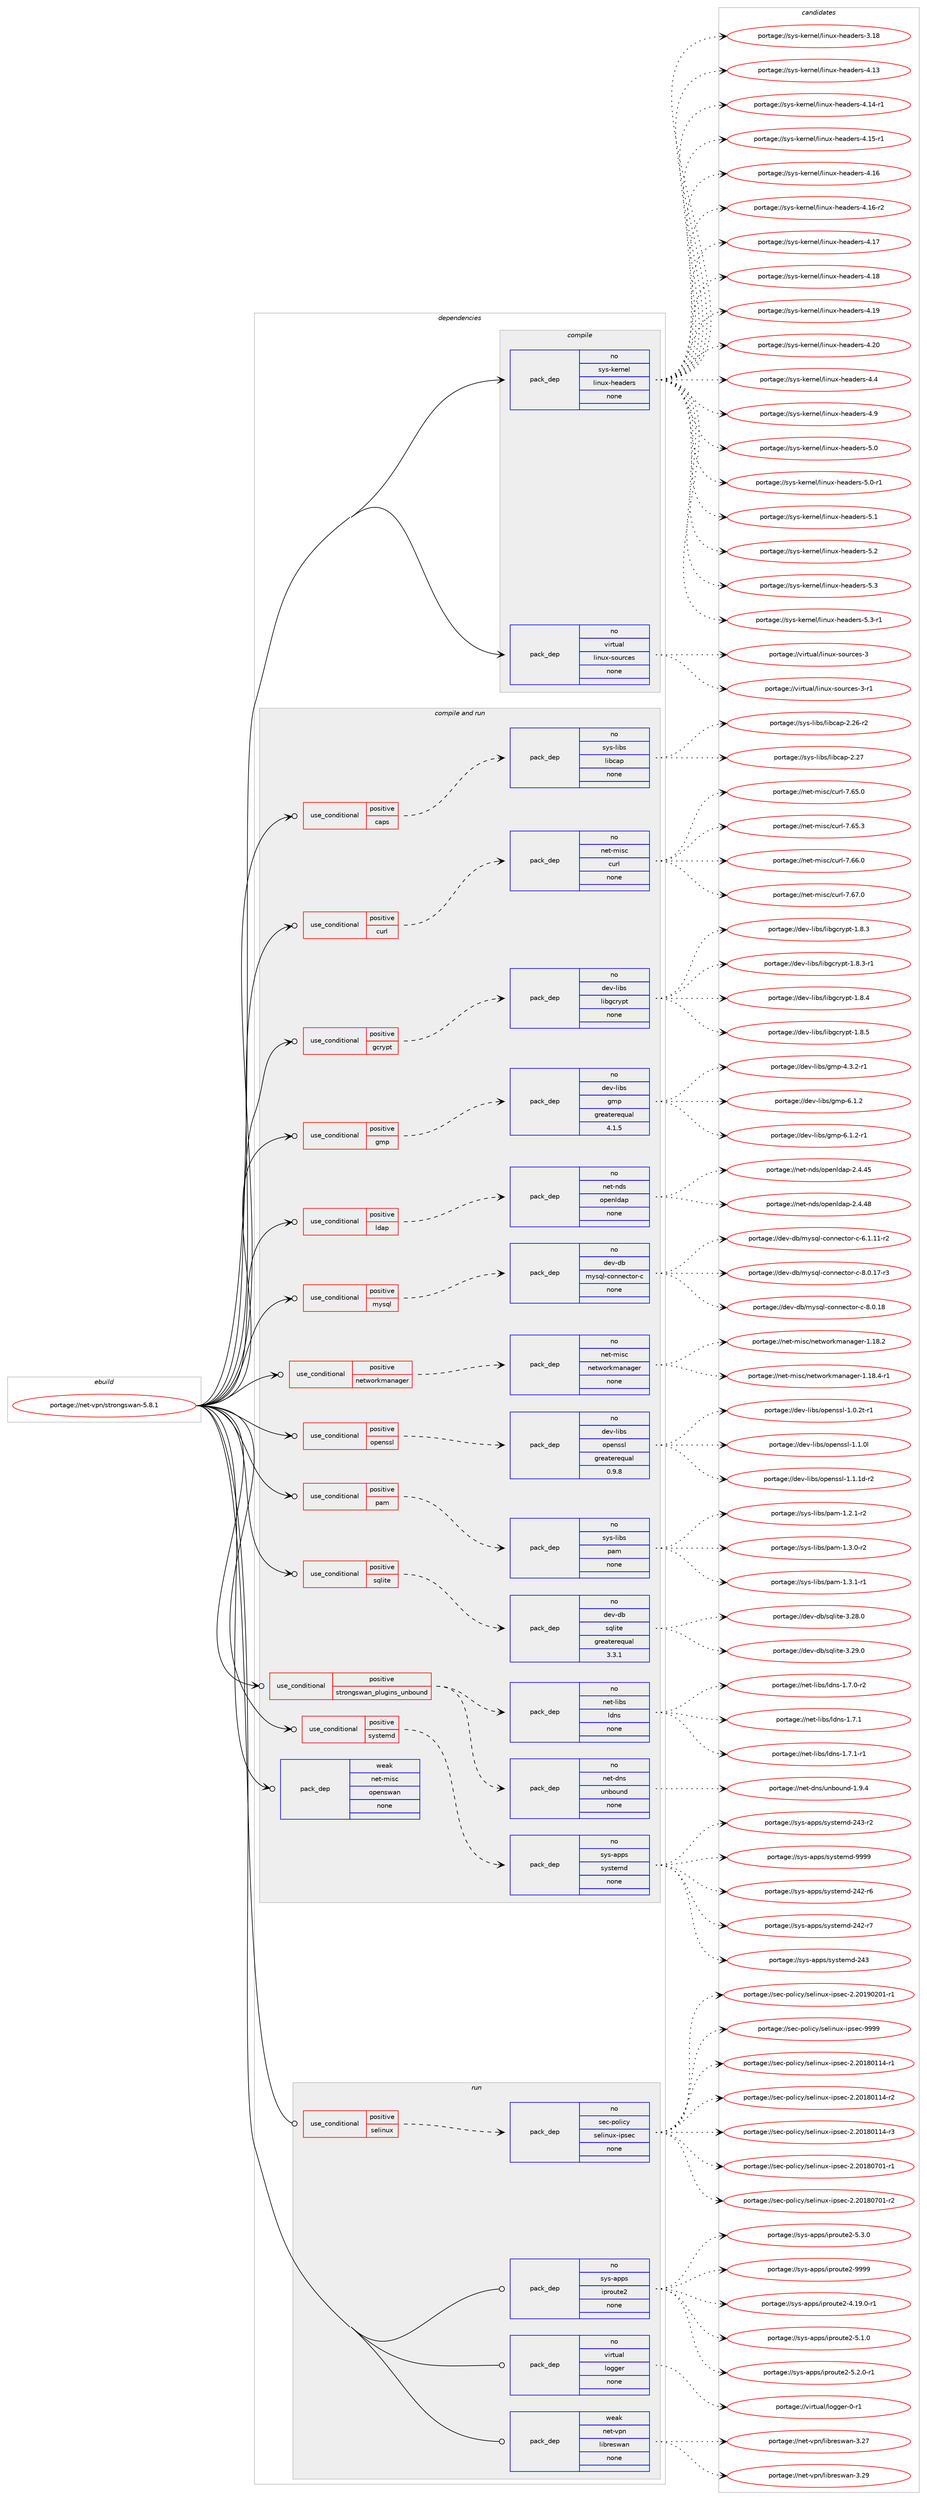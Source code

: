digraph prolog {

# *************
# Graph options
# *************

newrank=true;
concentrate=true;
compound=true;
graph [rankdir=LR,fontname=Helvetica,fontsize=10,ranksep=1.5];#, ranksep=2.5, nodesep=0.2];
edge  [arrowhead=vee];
node  [fontname=Helvetica,fontsize=10];

# **********
# The ebuild
# **********

subgraph cluster_leftcol {
color=gray;
rank=same;
label=<<i>ebuild</i>>;
id [label="portage://net-vpn/strongswan-5.8.1", color=red, width=4, href="../net-vpn/strongswan-5.8.1.svg"];
}

# ****************
# The dependencies
# ****************

subgraph cluster_midcol {
color=gray;
label=<<i>dependencies</i>>;
subgraph cluster_compile {
fillcolor="#eeeeee";
style=filled;
label=<<i>compile</i>>;
subgraph pack275870 {
dependency376399 [label=<<TABLE BORDER="0" CELLBORDER="1" CELLSPACING="0" CELLPADDING="4" WIDTH="220"><TR><TD ROWSPAN="6" CELLPADDING="30">pack_dep</TD></TR><TR><TD WIDTH="110">no</TD></TR><TR><TD>sys-kernel</TD></TR><TR><TD>linux-headers</TD></TR><TR><TD>none</TD></TR><TR><TD></TD></TR></TABLE>>, shape=none, color=blue];
}
id:e -> dependency376399:w [weight=20,style="solid",arrowhead="vee"];
subgraph pack275871 {
dependency376400 [label=<<TABLE BORDER="0" CELLBORDER="1" CELLSPACING="0" CELLPADDING="4" WIDTH="220"><TR><TD ROWSPAN="6" CELLPADDING="30">pack_dep</TD></TR><TR><TD WIDTH="110">no</TD></TR><TR><TD>virtual</TD></TR><TR><TD>linux-sources</TD></TR><TR><TD>none</TD></TR><TR><TD></TD></TR></TABLE>>, shape=none, color=blue];
}
id:e -> dependency376400:w [weight=20,style="solid",arrowhead="vee"];
}
subgraph cluster_compileandrun {
fillcolor="#eeeeee";
style=filled;
label=<<i>compile and run</i>>;
subgraph cond94150 {
dependency376401 [label=<<TABLE BORDER="0" CELLBORDER="1" CELLSPACING="0" CELLPADDING="4"><TR><TD ROWSPAN="3" CELLPADDING="10">use_conditional</TD></TR><TR><TD>positive</TD></TR><TR><TD>caps</TD></TR></TABLE>>, shape=none, color=red];
subgraph pack275872 {
dependency376402 [label=<<TABLE BORDER="0" CELLBORDER="1" CELLSPACING="0" CELLPADDING="4" WIDTH="220"><TR><TD ROWSPAN="6" CELLPADDING="30">pack_dep</TD></TR><TR><TD WIDTH="110">no</TD></TR><TR><TD>sys-libs</TD></TR><TR><TD>libcap</TD></TR><TR><TD>none</TD></TR><TR><TD></TD></TR></TABLE>>, shape=none, color=blue];
}
dependency376401:e -> dependency376402:w [weight=20,style="dashed",arrowhead="vee"];
}
id:e -> dependency376401:w [weight=20,style="solid",arrowhead="odotvee"];
subgraph cond94151 {
dependency376403 [label=<<TABLE BORDER="0" CELLBORDER="1" CELLSPACING="0" CELLPADDING="4"><TR><TD ROWSPAN="3" CELLPADDING="10">use_conditional</TD></TR><TR><TD>positive</TD></TR><TR><TD>curl</TD></TR></TABLE>>, shape=none, color=red];
subgraph pack275873 {
dependency376404 [label=<<TABLE BORDER="0" CELLBORDER="1" CELLSPACING="0" CELLPADDING="4" WIDTH="220"><TR><TD ROWSPAN="6" CELLPADDING="30">pack_dep</TD></TR><TR><TD WIDTH="110">no</TD></TR><TR><TD>net-misc</TD></TR><TR><TD>curl</TD></TR><TR><TD>none</TD></TR><TR><TD></TD></TR></TABLE>>, shape=none, color=blue];
}
dependency376403:e -> dependency376404:w [weight=20,style="dashed",arrowhead="vee"];
}
id:e -> dependency376403:w [weight=20,style="solid",arrowhead="odotvee"];
subgraph cond94152 {
dependency376405 [label=<<TABLE BORDER="0" CELLBORDER="1" CELLSPACING="0" CELLPADDING="4"><TR><TD ROWSPAN="3" CELLPADDING="10">use_conditional</TD></TR><TR><TD>positive</TD></TR><TR><TD>gcrypt</TD></TR></TABLE>>, shape=none, color=red];
subgraph pack275874 {
dependency376406 [label=<<TABLE BORDER="0" CELLBORDER="1" CELLSPACING="0" CELLPADDING="4" WIDTH="220"><TR><TD ROWSPAN="6" CELLPADDING="30">pack_dep</TD></TR><TR><TD WIDTH="110">no</TD></TR><TR><TD>dev-libs</TD></TR><TR><TD>libgcrypt</TD></TR><TR><TD>none</TD></TR><TR><TD></TD></TR></TABLE>>, shape=none, color=blue];
}
dependency376405:e -> dependency376406:w [weight=20,style="dashed",arrowhead="vee"];
}
id:e -> dependency376405:w [weight=20,style="solid",arrowhead="odotvee"];
subgraph cond94153 {
dependency376407 [label=<<TABLE BORDER="0" CELLBORDER="1" CELLSPACING="0" CELLPADDING="4"><TR><TD ROWSPAN="3" CELLPADDING="10">use_conditional</TD></TR><TR><TD>positive</TD></TR><TR><TD>gmp</TD></TR></TABLE>>, shape=none, color=red];
subgraph pack275875 {
dependency376408 [label=<<TABLE BORDER="0" CELLBORDER="1" CELLSPACING="0" CELLPADDING="4" WIDTH="220"><TR><TD ROWSPAN="6" CELLPADDING="30">pack_dep</TD></TR><TR><TD WIDTH="110">no</TD></TR><TR><TD>dev-libs</TD></TR><TR><TD>gmp</TD></TR><TR><TD>greaterequal</TD></TR><TR><TD>4.1.5</TD></TR></TABLE>>, shape=none, color=blue];
}
dependency376407:e -> dependency376408:w [weight=20,style="dashed",arrowhead="vee"];
}
id:e -> dependency376407:w [weight=20,style="solid",arrowhead="odotvee"];
subgraph cond94154 {
dependency376409 [label=<<TABLE BORDER="0" CELLBORDER="1" CELLSPACING="0" CELLPADDING="4"><TR><TD ROWSPAN="3" CELLPADDING="10">use_conditional</TD></TR><TR><TD>positive</TD></TR><TR><TD>ldap</TD></TR></TABLE>>, shape=none, color=red];
subgraph pack275876 {
dependency376410 [label=<<TABLE BORDER="0" CELLBORDER="1" CELLSPACING="0" CELLPADDING="4" WIDTH="220"><TR><TD ROWSPAN="6" CELLPADDING="30">pack_dep</TD></TR><TR><TD WIDTH="110">no</TD></TR><TR><TD>net-nds</TD></TR><TR><TD>openldap</TD></TR><TR><TD>none</TD></TR><TR><TD></TD></TR></TABLE>>, shape=none, color=blue];
}
dependency376409:e -> dependency376410:w [weight=20,style="dashed",arrowhead="vee"];
}
id:e -> dependency376409:w [weight=20,style="solid",arrowhead="odotvee"];
subgraph cond94155 {
dependency376411 [label=<<TABLE BORDER="0" CELLBORDER="1" CELLSPACING="0" CELLPADDING="4"><TR><TD ROWSPAN="3" CELLPADDING="10">use_conditional</TD></TR><TR><TD>positive</TD></TR><TR><TD>mysql</TD></TR></TABLE>>, shape=none, color=red];
subgraph pack275877 {
dependency376412 [label=<<TABLE BORDER="0" CELLBORDER="1" CELLSPACING="0" CELLPADDING="4" WIDTH="220"><TR><TD ROWSPAN="6" CELLPADDING="30">pack_dep</TD></TR><TR><TD WIDTH="110">no</TD></TR><TR><TD>dev-db</TD></TR><TR><TD>mysql-connector-c</TD></TR><TR><TD>none</TD></TR><TR><TD></TD></TR></TABLE>>, shape=none, color=blue];
}
dependency376411:e -> dependency376412:w [weight=20,style="dashed",arrowhead="vee"];
}
id:e -> dependency376411:w [weight=20,style="solid",arrowhead="odotvee"];
subgraph cond94156 {
dependency376413 [label=<<TABLE BORDER="0" CELLBORDER="1" CELLSPACING="0" CELLPADDING="4"><TR><TD ROWSPAN="3" CELLPADDING="10">use_conditional</TD></TR><TR><TD>positive</TD></TR><TR><TD>networkmanager</TD></TR></TABLE>>, shape=none, color=red];
subgraph pack275878 {
dependency376414 [label=<<TABLE BORDER="0" CELLBORDER="1" CELLSPACING="0" CELLPADDING="4" WIDTH="220"><TR><TD ROWSPAN="6" CELLPADDING="30">pack_dep</TD></TR><TR><TD WIDTH="110">no</TD></TR><TR><TD>net-misc</TD></TR><TR><TD>networkmanager</TD></TR><TR><TD>none</TD></TR><TR><TD></TD></TR></TABLE>>, shape=none, color=blue];
}
dependency376413:e -> dependency376414:w [weight=20,style="dashed",arrowhead="vee"];
}
id:e -> dependency376413:w [weight=20,style="solid",arrowhead="odotvee"];
subgraph cond94157 {
dependency376415 [label=<<TABLE BORDER="0" CELLBORDER="1" CELLSPACING="0" CELLPADDING="4"><TR><TD ROWSPAN="3" CELLPADDING="10">use_conditional</TD></TR><TR><TD>positive</TD></TR><TR><TD>openssl</TD></TR></TABLE>>, shape=none, color=red];
subgraph pack275879 {
dependency376416 [label=<<TABLE BORDER="0" CELLBORDER="1" CELLSPACING="0" CELLPADDING="4" WIDTH="220"><TR><TD ROWSPAN="6" CELLPADDING="30">pack_dep</TD></TR><TR><TD WIDTH="110">no</TD></TR><TR><TD>dev-libs</TD></TR><TR><TD>openssl</TD></TR><TR><TD>greaterequal</TD></TR><TR><TD>0.9.8</TD></TR></TABLE>>, shape=none, color=blue];
}
dependency376415:e -> dependency376416:w [weight=20,style="dashed",arrowhead="vee"];
}
id:e -> dependency376415:w [weight=20,style="solid",arrowhead="odotvee"];
subgraph cond94158 {
dependency376417 [label=<<TABLE BORDER="0" CELLBORDER="1" CELLSPACING="0" CELLPADDING="4"><TR><TD ROWSPAN="3" CELLPADDING="10">use_conditional</TD></TR><TR><TD>positive</TD></TR><TR><TD>pam</TD></TR></TABLE>>, shape=none, color=red];
subgraph pack275880 {
dependency376418 [label=<<TABLE BORDER="0" CELLBORDER="1" CELLSPACING="0" CELLPADDING="4" WIDTH="220"><TR><TD ROWSPAN="6" CELLPADDING="30">pack_dep</TD></TR><TR><TD WIDTH="110">no</TD></TR><TR><TD>sys-libs</TD></TR><TR><TD>pam</TD></TR><TR><TD>none</TD></TR><TR><TD></TD></TR></TABLE>>, shape=none, color=blue];
}
dependency376417:e -> dependency376418:w [weight=20,style="dashed",arrowhead="vee"];
}
id:e -> dependency376417:w [weight=20,style="solid",arrowhead="odotvee"];
subgraph cond94159 {
dependency376419 [label=<<TABLE BORDER="0" CELLBORDER="1" CELLSPACING="0" CELLPADDING="4"><TR><TD ROWSPAN="3" CELLPADDING="10">use_conditional</TD></TR><TR><TD>positive</TD></TR><TR><TD>sqlite</TD></TR></TABLE>>, shape=none, color=red];
subgraph pack275881 {
dependency376420 [label=<<TABLE BORDER="0" CELLBORDER="1" CELLSPACING="0" CELLPADDING="4" WIDTH="220"><TR><TD ROWSPAN="6" CELLPADDING="30">pack_dep</TD></TR><TR><TD WIDTH="110">no</TD></TR><TR><TD>dev-db</TD></TR><TR><TD>sqlite</TD></TR><TR><TD>greaterequal</TD></TR><TR><TD>3.3.1</TD></TR></TABLE>>, shape=none, color=blue];
}
dependency376419:e -> dependency376420:w [weight=20,style="dashed",arrowhead="vee"];
}
id:e -> dependency376419:w [weight=20,style="solid",arrowhead="odotvee"];
subgraph cond94160 {
dependency376421 [label=<<TABLE BORDER="0" CELLBORDER="1" CELLSPACING="0" CELLPADDING="4"><TR><TD ROWSPAN="3" CELLPADDING="10">use_conditional</TD></TR><TR><TD>positive</TD></TR><TR><TD>strongswan_plugins_unbound</TD></TR></TABLE>>, shape=none, color=red];
subgraph pack275882 {
dependency376422 [label=<<TABLE BORDER="0" CELLBORDER="1" CELLSPACING="0" CELLPADDING="4" WIDTH="220"><TR><TD ROWSPAN="6" CELLPADDING="30">pack_dep</TD></TR><TR><TD WIDTH="110">no</TD></TR><TR><TD>net-dns</TD></TR><TR><TD>unbound</TD></TR><TR><TD>none</TD></TR><TR><TD></TD></TR></TABLE>>, shape=none, color=blue];
}
dependency376421:e -> dependency376422:w [weight=20,style="dashed",arrowhead="vee"];
subgraph pack275883 {
dependency376423 [label=<<TABLE BORDER="0" CELLBORDER="1" CELLSPACING="0" CELLPADDING="4" WIDTH="220"><TR><TD ROWSPAN="6" CELLPADDING="30">pack_dep</TD></TR><TR><TD WIDTH="110">no</TD></TR><TR><TD>net-libs</TD></TR><TR><TD>ldns</TD></TR><TR><TD>none</TD></TR><TR><TD></TD></TR></TABLE>>, shape=none, color=blue];
}
dependency376421:e -> dependency376423:w [weight=20,style="dashed",arrowhead="vee"];
}
id:e -> dependency376421:w [weight=20,style="solid",arrowhead="odotvee"];
subgraph cond94161 {
dependency376424 [label=<<TABLE BORDER="0" CELLBORDER="1" CELLSPACING="0" CELLPADDING="4"><TR><TD ROWSPAN="3" CELLPADDING="10">use_conditional</TD></TR><TR><TD>positive</TD></TR><TR><TD>systemd</TD></TR></TABLE>>, shape=none, color=red];
subgraph pack275884 {
dependency376425 [label=<<TABLE BORDER="0" CELLBORDER="1" CELLSPACING="0" CELLPADDING="4" WIDTH="220"><TR><TD ROWSPAN="6" CELLPADDING="30">pack_dep</TD></TR><TR><TD WIDTH="110">no</TD></TR><TR><TD>sys-apps</TD></TR><TR><TD>systemd</TD></TR><TR><TD>none</TD></TR><TR><TD></TD></TR></TABLE>>, shape=none, color=blue];
}
dependency376424:e -> dependency376425:w [weight=20,style="dashed",arrowhead="vee"];
}
id:e -> dependency376424:w [weight=20,style="solid",arrowhead="odotvee"];
subgraph pack275885 {
dependency376426 [label=<<TABLE BORDER="0" CELLBORDER="1" CELLSPACING="0" CELLPADDING="4" WIDTH="220"><TR><TD ROWSPAN="6" CELLPADDING="30">pack_dep</TD></TR><TR><TD WIDTH="110">weak</TD></TR><TR><TD>net-misc</TD></TR><TR><TD>openswan</TD></TR><TR><TD>none</TD></TR><TR><TD></TD></TR></TABLE>>, shape=none, color=blue];
}
id:e -> dependency376426:w [weight=20,style="solid",arrowhead="odotvee"];
}
subgraph cluster_run {
fillcolor="#eeeeee";
style=filled;
label=<<i>run</i>>;
subgraph cond94162 {
dependency376427 [label=<<TABLE BORDER="0" CELLBORDER="1" CELLSPACING="0" CELLPADDING="4"><TR><TD ROWSPAN="3" CELLPADDING="10">use_conditional</TD></TR><TR><TD>positive</TD></TR><TR><TD>selinux</TD></TR></TABLE>>, shape=none, color=red];
subgraph pack275886 {
dependency376428 [label=<<TABLE BORDER="0" CELLBORDER="1" CELLSPACING="0" CELLPADDING="4" WIDTH="220"><TR><TD ROWSPAN="6" CELLPADDING="30">pack_dep</TD></TR><TR><TD WIDTH="110">no</TD></TR><TR><TD>sec-policy</TD></TR><TR><TD>selinux-ipsec</TD></TR><TR><TD>none</TD></TR><TR><TD></TD></TR></TABLE>>, shape=none, color=blue];
}
dependency376427:e -> dependency376428:w [weight=20,style="dashed",arrowhead="vee"];
}
id:e -> dependency376427:w [weight=20,style="solid",arrowhead="odot"];
subgraph pack275887 {
dependency376429 [label=<<TABLE BORDER="0" CELLBORDER="1" CELLSPACING="0" CELLPADDING="4" WIDTH="220"><TR><TD ROWSPAN="6" CELLPADDING="30">pack_dep</TD></TR><TR><TD WIDTH="110">no</TD></TR><TR><TD>sys-apps</TD></TR><TR><TD>iproute2</TD></TR><TR><TD>none</TD></TR><TR><TD></TD></TR></TABLE>>, shape=none, color=blue];
}
id:e -> dependency376429:w [weight=20,style="solid",arrowhead="odot"];
subgraph pack275888 {
dependency376430 [label=<<TABLE BORDER="0" CELLBORDER="1" CELLSPACING="0" CELLPADDING="4" WIDTH="220"><TR><TD ROWSPAN="6" CELLPADDING="30">pack_dep</TD></TR><TR><TD WIDTH="110">no</TD></TR><TR><TD>virtual</TD></TR><TR><TD>logger</TD></TR><TR><TD>none</TD></TR><TR><TD></TD></TR></TABLE>>, shape=none, color=blue];
}
id:e -> dependency376430:w [weight=20,style="solid",arrowhead="odot"];
subgraph pack275889 {
dependency376431 [label=<<TABLE BORDER="0" CELLBORDER="1" CELLSPACING="0" CELLPADDING="4" WIDTH="220"><TR><TD ROWSPAN="6" CELLPADDING="30">pack_dep</TD></TR><TR><TD WIDTH="110">weak</TD></TR><TR><TD>net-vpn</TD></TR><TR><TD>libreswan</TD></TR><TR><TD>none</TD></TR><TR><TD></TD></TR></TABLE>>, shape=none, color=blue];
}
id:e -> dependency376431:w [weight=20,style="solid",arrowhead="odot"];
}
}

# **************
# The candidates
# **************

subgraph cluster_choices {
rank=same;
color=gray;
label=<<i>candidates</i>>;

subgraph choice275870 {
color=black;
nodesep=1;
choiceportage115121115451071011141101011084710810511011712045104101971001011141154551464956 [label="portage://sys-kernel/linux-headers-3.18", color=red, width=4,href="../sys-kernel/linux-headers-3.18.svg"];
choiceportage115121115451071011141101011084710810511011712045104101971001011141154552464951 [label="portage://sys-kernel/linux-headers-4.13", color=red, width=4,href="../sys-kernel/linux-headers-4.13.svg"];
choiceportage1151211154510710111411010110847108105110117120451041019710010111411545524649524511449 [label="portage://sys-kernel/linux-headers-4.14-r1", color=red, width=4,href="../sys-kernel/linux-headers-4.14-r1.svg"];
choiceportage1151211154510710111411010110847108105110117120451041019710010111411545524649534511449 [label="portage://sys-kernel/linux-headers-4.15-r1", color=red, width=4,href="../sys-kernel/linux-headers-4.15-r1.svg"];
choiceportage115121115451071011141101011084710810511011712045104101971001011141154552464954 [label="portage://sys-kernel/linux-headers-4.16", color=red, width=4,href="../sys-kernel/linux-headers-4.16.svg"];
choiceportage1151211154510710111411010110847108105110117120451041019710010111411545524649544511450 [label="portage://sys-kernel/linux-headers-4.16-r2", color=red, width=4,href="../sys-kernel/linux-headers-4.16-r2.svg"];
choiceportage115121115451071011141101011084710810511011712045104101971001011141154552464955 [label="portage://sys-kernel/linux-headers-4.17", color=red, width=4,href="../sys-kernel/linux-headers-4.17.svg"];
choiceportage115121115451071011141101011084710810511011712045104101971001011141154552464956 [label="portage://sys-kernel/linux-headers-4.18", color=red, width=4,href="../sys-kernel/linux-headers-4.18.svg"];
choiceportage115121115451071011141101011084710810511011712045104101971001011141154552464957 [label="portage://sys-kernel/linux-headers-4.19", color=red, width=4,href="../sys-kernel/linux-headers-4.19.svg"];
choiceportage115121115451071011141101011084710810511011712045104101971001011141154552465048 [label="portage://sys-kernel/linux-headers-4.20", color=red, width=4,href="../sys-kernel/linux-headers-4.20.svg"];
choiceportage1151211154510710111411010110847108105110117120451041019710010111411545524652 [label="portage://sys-kernel/linux-headers-4.4", color=red, width=4,href="../sys-kernel/linux-headers-4.4.svg"];
choiceportage1151211154510710111411010110847108105110117120451041019710010111411545524657 [label="portage://sys-kernel/linux-headers-4.9", color=red, width=4,href="../sys-kernel/linux-headers-4.9.svg"];
choiceportage1151211154510710111411010110847108105110117120451041019710010111411545534648 [label="portage://sys-kernel/linux-headers-5.0", color=red, width=4,href="../sys-kernel/linux-headers-5.0.svg"];
choiceportage11512111545107101114110101108471081051101171204510410197100101114115455346484511449 [label="portage://sys-kernel/linux-headers-5.0-r1", color=red, width=4,href="../sys-kernel/linux-headers-5.0-r1.svg"];
choiceportage1151211154510710111411010110847108105110117120451041019710010111411545534649 [label="portage://sys-kernel/linux-headers-5.1", color=red, width=4,href="../sys-kernel/linux-headers-5.1.svg"];
choiceportage1151211154510710111411010110847108105110117120451041019710010111411545534650 [label="portage://sys-kernel/linux-headers-5.2", color=red, width=4,href="../sys-kernel/linux-headers-5.2.svg"];
choiceportage1151211154510710111411010110847108105110117120451041019710010111411545534651 [label="portage://sys-kernel/linux-headers-5.3", color=red, width=4,href="../sys-kernel/linux-headers-5.3.svg"];
choiceportage11512111545107101114110101108471081051101171204510410197100101114115455346514511449 [label="portage://sys-kernel/linux-headers-5.3-r1", color=red, width=4,href="../sys-kernel/linux-headers-5.3-r1.svg"];
dependency376399:e -> choiceportage115121115451071011141101011084710810511011712045104101971001011141154551464956:w [style=dotted,weight="100"];
dependency376399:e -> choiceportage115121115451071011141101011084710810511011712045104101971001011141154552464951:w [style=dotted,weight="100"];
dependency376399:e -> choiceportage1151211154510710111411010110847108105110117120451041019710010111411545524649524511449:w [style=dotted,weight="100"];
dependency376399:e -> choiceportage1151211154510710111411010110847108105110117120451041019710010111411545524649534511449:w [style=dotted,weight="100"];
dependency376399:e -> choiceportage115121115451071011141101011084710810511011712045104101971001011141154552464954:w [style=dotted,weight="100"];
dependency376399:e -> choiceportage1151211154510710111411010110847108105110117120451041019710010111411545524649544511450:w [style=dotted,weight="100"];
dependency376399:e -> choiceportage115121115451071011141101011084710810511011712045104101971001011141154552464955:w [style=dotted,weight="100"];
dependency376399:e -> choiceportage115121115451071011141101011084710810511011712045104101971001011141154552464956:w [style=dotted,weight="100"];
dependency376399:e -> choiceportage115121115451071011141101011084710810511011712045104101971001011141154552464957:w [style=dotted,weight="100"];
dependency376399:e -> choiceportage115121115451071011141101011084710810511011712045104101971001011141154552465048:w [style=dotted,weight="100"];
dependency376399:e -> choiceportage1151211154510710111411010110847108105110117120451041019710010111411545524652:w [style=dotted,weight="100"];
dependency376399:e -> choiceportage1151211154510710111411010110847108105110117120451041019710010111411545524657:w [style=dotted,weight="100"];
dependency376399:e -> choiceportage1151211154510710111411010110847108105110117120451041019710010111411545534648:w [style=dotted,weight="100"];
dependency376399:e -> choiceportage11512111545107101114110101108471081051101171204510410197100101114115455346484511449:w [style=dotted,weight="100"];
dependency376399:e -> choiceportage1151211154510710111411010110847108105110117120451041019710010111411545534649:w [style=dotted,weight="100"];
dependency376399:e -> choiceportage1151211154510710111411010110847108105110117120451041019710010111411545534650:w [style=dotted,weight="100"];
dependency376399:e -> choiceportage1151211154510710111411010110847108105110117120451041019710010111411545534651:w [style=dotted,weight="100"];
dependency376399:e -> choiceportage11512111545107101114110101108471081051101171204510410197100101114115455346514511449:w [style=dotted,weight="100"];
}
subgraph choice275871 {
color=black;
nodesep=1;
choiceportage118105114116117971084710810511011712045115111117114991011154551 [label="portage://virtual/linux-sources-3", color=red, width=4,href="../virtual/linux-sources-3.svg"];
choiceportage1181051141161179710847108105110117120451151111171149910111545514511449 [label="portage://virtual/linux-sources-3-r1", color=red, width=4,href="../virtual/linux-sources-3-r1.svg"];
dependency376400:e -> choiceportage118105114116117971084710810511011712045115111117114991011154551:w [style=dotted,weight="100"];
dependency376400:e -> choiceportage1181051141161179710847108105110117120451151111171149910111545514511449:w [style=dotted,weight="100"];
}
subgraph choice275872 {
color=black;
nodesep=1;
choiceportage11512111545108105981154710810598999711245504650544511450 [label="portage://sys-libs/libcap-2.26-r2", color=red, width=4,href="../sys-libs/libcap-2.26-r2.svg"];
choiceportage1151211154510810598115471081059899971124550465055 [label="portage://sys-libs/libcap-2.27", color=red, width=4,href="../sys-libs/libcap-2.27.svg"];
dependency376402:e -> choiceportage11512111545108105981154710810598999711245504650544511450:w [style=dotted,weight="100"];
dependency376402:e -> choiceportage1151211154510810598115471081059899971124550465055:w [style=dotted,weight="100"];
}
subgraph choice275873 {
color=black;
nodesep=1;
choiceportage1101011164510910511599479911711410845554654534648 [label="portage://net-misc/curl-7.65.0", color=red, width=4,href="../net-misc/curl-7.65.0.svg"];
choiceportage1101011164510910511599479911711410845554654534651 [label="portage://net-misc/curl-7.65.3", color=red, width=4,href="../net-misc/curl-7.65.3.svg"];
choiceportage1101011164510910511599479911711410845554654544648 [label="portage://net-misc/curl-7.66.0", color=red, width=4,href="../net-misc/curl-7.66.0.svg"];
choiceportage1101011164510910511599479911711410845554654554648 [label="portage://net-misc/curl-7.67.0", color=red, width=4,href="../net-misc/curl-7.67.0.svg"];
dependency376404:e -> choiceportage1101011164510910511599479911711410845554654534648:w [style=dotted,weight="100"];
dependency376404:e -> choiceportage1101011164510910511599479911711410845554654534651:w [style=dotted,weight="100"];
dependency376404:e -> choiceportage1101011164510910511599479911711410845554654544648:w [style=dotted,weight="100"];
dependency376404:e -> choiceportage1101011164510910511599479911711410845554654554648:w [style=dotted,weight="100"];
}
subgraph choice275874 {
color=black;
nodesep=1;
choiceportage1001011184510810598115471081059810399114121112116454946564651 [label="portage://dev-libs/libgcrypt-1.8.3", color=red, width=4,href="../dev-libs/libgcrypt-1.8.3.svg"];
choiceportage10010111845108105981154710810598103991141211121164549465646514511449 [label="portage://dev-libs/libgcrypt-1.8.3-r1", color=red, width=4,href="../dev-libs/libgcrypt-1.8.3-r1.svg"];
choiceportage1001011184510810598115471081059810399114121112116454946564652 [label="portage://dev-libs/libgcrypt-1.8.4", color=red, width=4,href="../dev-libs/libgcrypt-1.8.4.svg"];
choiceportage1001011184510810598115471081059810399114121112116454946564653 [label="portage://dev-libs/libgcrypt-1.8.5", color=red, width=4,href="../dev-libs/libgcrypt-1.8.5.svg"];
dependency376406:e -> choiceportage1001011184510810598115471081059810399114121112116454946564651:w [style=dotted,weight="100"];
dependency376406:e -> choiceportage10010111845108105981154710810598103991141211121164549465646514511449:w [style=dotted,weight="100"];
dependency376406:e -> choiceportage1001011184510810598115471081059810399114121112116454946564652:w [style=dotted,weight="100"];
dependency376406:e -> choiceportage1001011184510810598115471081059810399114121112116454946564653:w [style=dotted,weight="100"];
}
subgraph choice275875 {
color=black;
nodesep=1;
choiceportage1001011184510810598115471031091124552465146504511449 [label="portage://dev-libs/gmp-4.3.2-r1", color=red, width=4,href="../dev-libs/gmp-4.3.2-r1.svg"];
choiceportage100101118451081059811547103109112455446494650 [label="portage://dev-libs/gmp-6.1.2", color=red, width=4,href="../dev-libs/gmp-6.1.2.svg"];
choiceportage1001011184510810598115471031091124554464946504511449 [label="portage://dev-libs/gmp-6.1.2-r1", color=red, width=4,href="../dev-libs/gmp-6.1.2-r1.svg"];
dependency376408:e -> choiceportage1001011184510810598115471031091124552465146504511449:w [style=dotted,weight="100"];
dependency376408:e -> choiceportage100101118451081059811547103109112455446494650:w [style=dotted,weight="100"];
dependency376408:e -> choiceportage1001011184510810598115471031091124554464946504511449:w [style=dotted,weight="100"];
}
subgraph choice275876 {
color=black;
nodesep=1;
choiceportage11010111645110100115471111121011101081009711245504652465253 [label="portage://net-nds/openldap-2.4.45", color=red, width=4,href="../net-nds/openldap-2.4.45.svg"];
choiceportage11010111645110100115471111121011101081009711245504652465256 [label="portage://net-nds/openldap-2.4.48", color=red, width=4,href="../net-nds/openldap-2.4.48.svg"];
dependency376410:e -> choiceportage11010111645110100115471111121011101081009711245504652465253:w [style=dotted,weight="100"];
dependency376410:e -> choiceportage11010111645110100115471111121011101081009711245504652465256:w [style=dotted,weight="100"];
}
subgraph choice275877 {
color=black;
nodesep=1;
choiceportage1001011184510098471091211151131084599111110110101991161111144599455446494649494511450 [label="portage://dev-db/mysql-connector-c-6.1.11-r2", color=red, width=4,href="../dev-db/mysql-connector-c-6.1.11-r2.svg"];
choiceportage1001011184510098471091211151131084599111110110101991161111144599455646484649554511451 [label="portage://dev-db/mysql-connector-c-8.0.17-r3", color=red, width=4,href="../dev-db/mysql-connector-c-8.0.17-r3.svg"];
choiceportage100101118451009847109121115113108459911111011010199116111114459945564648464956 [label="portage://dev-db/mysql-connector-c-8.0.18", color=red, width=4,href="../dev-db/mysql-connector-c-8.0.18.svg"];
dependency376412:e -> choiceportage1001011184510098471091211151131084599111110110101991161111144599455446494649494511450:w [style=dotted,weight="100"];
dependency376412:e -> choiceportage1001011184510098471091211151131084599111110110101991161111144599455646484649554511451:w [style=dotted,weight="100"];
dependency376412:e -> choiceportage100101118451009847109121115113108459911111011010199116111114459945564648464956:w [style=dotted,weight="100"];
}
subgraph choice275878 {
color=black;
nodesep=1;
choiceportage110101116451091051159947110101116119111114107109971109710310111445494649564650 [label="portage://net-misc/networkmanager-1.18.2", color=red, width=4,href="../net-misc/networkmanager-1.18.2.svg"];
choiceportage1101011164510910511599471101011161191111141071099711097103101114454946495646524511449 [label="portage://net-misc/networkmanager-1.18.4-r1", color=red, width=4,href="../net-misc/networkmanager-1.18.4-r1.svg"];
dependency376414:e -> choiceportage110101116451091051159947110101116119111114107109971109710310111445494649564650:w [style=dotted,weight="100"];
dependency376414:e -> choiceportage1101011164510910511599471101011161191111141071099711097103101114454946495646524511449:w [style=dotted,weight="100"];
}
subgraph choice275879 {
color=black;
nodesep=1;
choiceportage1001011184510810598115471111121011101151151084549464846501164511449 [label="portage://dev-libs/openssl-1.0.2t-r1", color=red, width=4,href="../dev-libs/openssl-1.0.2t-r1.svg"];
choiceportage100101118451081059811547111112101110115115108454946494648108 [label="portage://dev-libs/openssl-1.1.0l", color=red, width=4,href="../dev-libs/openssl-1.1.0l.svg"];
choiceportage1001011184510810598115471111121011101151151084549464946491004511450 [label="portage://dev-libs/openssl-1.1.1d-r2", color=red, width=4,href="../dev-libs/openssl-1.1.1d-r2.svg"];
dependency376416:e -> choiceportage1001011184510810598115471111121011101151151084549464846501164511449:w [style=dotted,weight="100"];
dependency376416:e -> choiceportage100101118451081059811547111112101110115115108454946494648108:w [style=dotted,weight="100"];
dependency376416:e -> choiceportage1001011184510810598115471111121011101151151084549464946491004511450:w [style=dotted,weight="100"];
}
subgraph choice275880 {
color=black;
nodesep=1;
choiceportage115121115451081059811547112971094549465046494511450 [label="portage://sys-libs/pam-1.2.1-r2", color=red, width=4,href="../sys-libs/pam-1.2.1-r2.svg"];
choiceportage115121115451081059811547112971094549465146484511450 [label="portage://sys-libs/pam-1.3.0-r2", color=red, width=4,href="../sys-libs/pam-1.3.0-r2.svg"];
choiceportage115121115451081059811547112971094549465146494511449 [label="portage://sys-libs/pam-1.3.1-r1", color=red, width=4,href="../sys-libs/pam-1.3.1-r1.svg"];
dependency376418:e -> choiceportage115121115451081059811547112971094549465046494511450:w [style=dotted,weight="100"];
dependency376418:e -> choiceportage115121115451081059811547112971094549465146484511450:w [style=dotted,weight="100"];
dependency376418:e -> choiceportage115121115451081059811547112971094549465146494511449:w [style=dotted,weight="100"];
}
subgraph choice275881 {
color=black;
nodesep=1;
choiceportage10010111845100984711511310810511610145514650564648 [label="portage://dev-db/sqlite-3.28.0", color=red, width=4,href="../dev-db/sqlite-3.28.0.svg"];
choiceportage10010111845100984711511310810511610145514650574648 [label="portage://dev-db/sqlite-3.29.0", color=red, width=4,href="../dev-db/sqlite-3.29.0.svg"];
dependency376420:e -> choiceportage10010111845100984711511310810511610145514650564648:w [style=dotted,weight="100"];
dependency376420:e -> choiceportage10010111845100984711511310810511610145514650574648:w [style=dotted,weight="100"];
}
subgraph choice275882 {
color=black;
nodesep=1;
choiceportage110101116451001101154711711098111117110100454946574652 [label="portage://net-dns/unbound-1.9.4", color=red, width=4,href="../net-dns/unbound-1.9.4.svg"];
dependency376422:e -> choiceportage110101116451001101154711711098111117110100454946574652:w [style=dotted,weight="100"];
}
subgraph choice275883 {
color=black;
nodesep=1;
choiceportage1101011164510810598115471081001101154549465546484511450 [label="portage://net-libs/ldns-1.7.0-r2", color=red, width=4,href="../net-libs/ldns-1.7.0-r2.svg"];
choiceportage110101116451081059811547108100110115454946554649 [label="portage://net-libs/ldns-1.7.1", color=red, width=4,href="../net-libs/ldns-1.7.1.svg"];
choiceportage1101011164510810598115471081001101154549465546494511449 [label="portage://net-libs/ldns-1.7.1-r1", color=red, width=4,href="../net-libs/ldns-1.7.1-r1.svg"];
dependency376423:e -> choiceportage1101011164510810598115471081001101154549465546484511450:w [style=dotted,weight="100"];
dependency376423:e -> choiceportage110101116451081059811547108100110115454946554649:w [style=dotted,weight="100"];
dependency376423:e -> choiceportage1101011164510810598115471081001101154549465546494511449:w [style=dotted,weight="100"];
}
subgraph choice275884 {
color=black;
nodesep=1;
choiceportage115121115459711211211547115121115116101109100455052504511454 [label="portage://sys-apps/systemd-242-r6", color=red, width=4,href="../sys-apps/systemd-242-r6.svg"];
choiceportage115121115459711211211547115121115116101109100455052504511455 [label="portage://sys-apps/systemd-242-r7", color=red, width=4,href="../sys-apps/systemd-242-r7.svg"];
choiceportage11512111545971121121154711512111511610110910045505251 [label="portage://sys-apps/systemd-243", color=red, width=4,href="../sys-apps/systemd-243.svg"];
choiceportage115121115459711211211547115121115116101109100455052514511450 [label="portage://sys-apps/systemd-243-r2", color=red, width=4,href="../sys-apps/systemd-243-r2.svg"];
choiceportage1151211154597112112115471151211151161011091004557575757 [label="portage://sys-apps/systemd-9999", color=red, width=4,href="../sys-apps/systemd-9999.svg"];
dependency376425:e -> choiceportage115121115459711211211547115121115116101109100455052504511454:w [style=dotted,weight="100"];
dependency376425:e -> choiceportage115121115459711211211547115121115116101109100455052504511455:w [style=dotted,weight="100"];
dependency376425:e -> choiceportage11512111545971121121154711512111511610110910045505251:w [style=dotted,weight="100"];
dependency376425:e -> choiceportage115121115459711211211547115121115116101109100455052514511450:w [style=dotted,weight="100"];
dependency376425:e -> choiceportage1151211154597112112115471151211151161011091004557575757:w [style=dotted,weight="100"];
}
subgraph choice275885 {
color=black;
nodesep=1;
}
subgraph choice275886 {
color=black;
nodesep=1;
choiceportage11510199451121111081059912147115101108105110117120451051121151019945504650484956484949524511449 [label="portage://sec-policy/selinux-ipsec-2.20180114-r1", color=red, width=4,href="../sec-policy/selinux-ipsec-2.20180114-r1.svg"];
choiceportage11510199451121111081059912147115101108105110117120451051121151019945504650484956484949524511450 [label="portage://sec-policy/selinux-ipsec-2.20180114-r2", color=red, width=4,href="../sec-policy/selinux-ipsec-2.20180114-r2.svg"];
choiceportage11510199451121111081059912147115101108105110117120451051121151019945504650484956484949524511451 [label="portage://sec-policy/selinux-ipsec-2.20180114-r3", color=red, width=4,href="../sec-policy/selinux-ipsec-2.20180114-r3.svg"];
choiceportage11510199451121111081059912147115101108105110117120451051121151019945504650484956485548494511449 [label="portage://sec-policy/selinux-ipsec-2.20180701-r1", color=red, width=4,href="../sec-policy/selinux-ipsec-2.20180701-r1.svg"];
choiceportage11510199451121111081059912147115101108105110117120451051121151019945504650484956485548494511450 [label="portage://sec-policy/selinux-ipsec-2.20180701-r2", color=red, width=4,href="../sec-policy/selinux-ipsec-2.20180701-r2.svg"];
choiceportage11510199451121111081059912147115101108105110117120451051121151019945504650484957485048494511449 [label="portage://sec-policy/selinux-ipsec-2.20190201-r1", color=red, width=4,href="../sec-policy/selinux-ipsec-2.20190201-r1.svg"];
choiceportage1151019945112111108105991214711510110810511011712045105112115101994557575757 [label="portage://sec-policy/selinux-ipsec-9999", color=red, width=4,href="../sec-policy/selinux-ipsec-9999.svg"];
dependency376428:e -> choiceportage11510199451121111081059912147115101108105110117120451051121151019945504650484956484949524511449:w [style=dotted,weight="100"];
dependency376428:e -> choiceportage11510199451121111081059912147115101108105110117120451051121151019945504650484956484949524511450:w [style=dotted,weight="100"];
dependency376428:e -> choiceportage11510199451121111081059912147115101108105110117120451051121151019945504650484956484949524511451:w [style=dotted,weight="100"];
dependency376428:e -> choiceportage11510199451121111081059912147115101108105110117120451051121151019945504650484956485548494511449:w [style=dotted,weight="100"];
dependency376428:e -> choiceportage11510199451121111081059912147115101108105110117120451051121151019945504650484956485548494511450:w [style=dotted,weight="100"];
dependency376428:e -> choiceportage11510199451121111081059912147115101108105110117120451051121151019945504650484957485048494511449:w [style=dotted,weight="100"];
dependency376428:e -> choiceportage1151019945112111108105991214711510110810511011712045105112115101994557575757:w [style=dotted,weight="100"];
}
subgraph choice275887 {
color=black;
nodesep=1;
choiceportage11512111545971121121154710511211411111711610150455246495746484511449 [label="portage://sys-apps/iproute2-4.19.0-r1", color=red, width=4,href="../sys-apps/iproute2-4.19.0-r1.svg"];
choiceportage11512111545971121121154710511211411111711610150455346494648 [label="portage://sys-apps/iproute2-5.1.0", color=red, width=4,href="../sys-apps/iproute2-5.1.0.svg"];
choiceportage115121115459711211211547105112114111117116101504553465046484511449 [label="portage://sys-apps/iproute2-5.2.0-r1", color=red, width=4,href="../sys-apps/iproute2-5.2.0-r1.svg"];
choiceportage11512111545971121121154710511211411111711610150455346514648 [label="portage://sys-apps/iproute2-5.3.0", color=red, width=4,href="../sys-apps/iproute2-5.3.0.svg"];
choiceportage115121115459711211211547105112114111117116101504557575757 [label="portage://sys-apps/iproute2-9999", color=red, width=4,href="../sys-apps/iproute2-9999.svg"];
dependency376429:e -> choiceportage11512111545971121121154710511211411111711610150455246495746484511449:w [style=dotted,weight="100"];
dependency376429:e -> choiceportage11512111545971121121154710511211411111711610150455346494648:w [style=dotted,weight="100"];
dependency376429:e -> choiceportage115121115459711211211547105112114111117116101504553465046484511449:w [style=dotted,weight="100"];
dependency376429:e -> choiceportage11512111545971121121154710511211411111711610150455346514648:w [style=dotted,weight="100"];
dependency376429:e -> choiceportage115121115459711211211547105112114111117116101504557575757:w [style=dotted,weight="100"];
}
subgraph choice275888 {
color=black;
nodesep=1;
choiceportage118105114116117971084710811110310310111445484511449 [label="portage://virtual/logger-0-r1", color=red, width=4,href="../virtual/logger-0-r1.svg"];
dependency376430:e -> choiceportage118105114116117971084710811110310310111445484511449:w [style=dotted,weight="100"];
}
subgraph choice275889 {
color=black;
nodesep=1;
choiceportage110101116451181121104710810598114101115119971104551465055 [label="portage://net-vpn/libreswan-3.27", color=red, width=4,href="../net-vpn/libreswan-3.27.svg"];
choiceportage110101116451181121104710810598114101115119971104551465057 [label="portage://net-vpn/libreswan-3.29", color=red, width=4,href="../net-vpn/libreswan-3.29.svg"];
dependency376431:e -> choiceportage110101116451181121104710810598114101115119971104551465055:w [style=dotted,weight="100"];
dependency376431:e -> choiceportage110101116451181121104710810598114101115119971104551465057:w [style=dotted,weight="100"];
}
}

}
